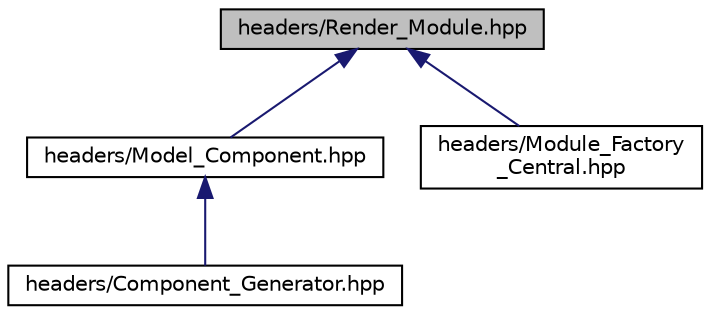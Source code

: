 digraph "headers/Render_Module.hpp"
{
 // LATEX_PDF_SIZE
  edge [fontname="Helvetica",fontsize="10",labelfontname="Helvetica",labelfontsize="10"];
  node [fontname="Helvetica",fontsize="10",shape=record];
  Node26 [label="headers/Render_Module.hpp",height=0.2,width=0.4,color="black", fillcolor="grey75", style="filled", fontcolor="black",tooltip="Module of the render type components (model, camera and light). Create components and store the task ..."];
  Node26 -> Node27 [dir="back",color="midnightblue",fontsize="10",style="solid",fontname="Helvetica"];
  Node27 [label="headers/Model_Component.hpp",height=0.2,width=0.4,color="black", fillcolor="white", style="filled",URL="$d0/da4/_model___component_8hpp.html",tooltip="Component that stores a 3d mesh and process it's information and attributes."];
  Node27 -> Node28 [dir="back",color="midnightblue",fontsize="10",style="solid",fontname="Helvetica"];
  Node28 [label="headers/Component_Generator.hpp",height=0.2,width=0.4,color="black", fillcolor="white", style="filled",URL="$d2/de4/_component___generator_8hpp.html",tooltip="Generator of components, store and create components."];
  Node26 -> Node29 [dir="back",color="midnightblue",fontsize="10",style="solid",fontname="Helvetica"];
  Node29 [label="headers/Module_Factory\l_Central.hpp",height=0.2,width=0.4,color="black", fillcolor="white", style="filled",URL="$da/dc1/_module___factory___central_8hpp.html",tooltip="Patch to the problem of auto-registration of static members in cpp files. Registers and stores the mo..."];
}
